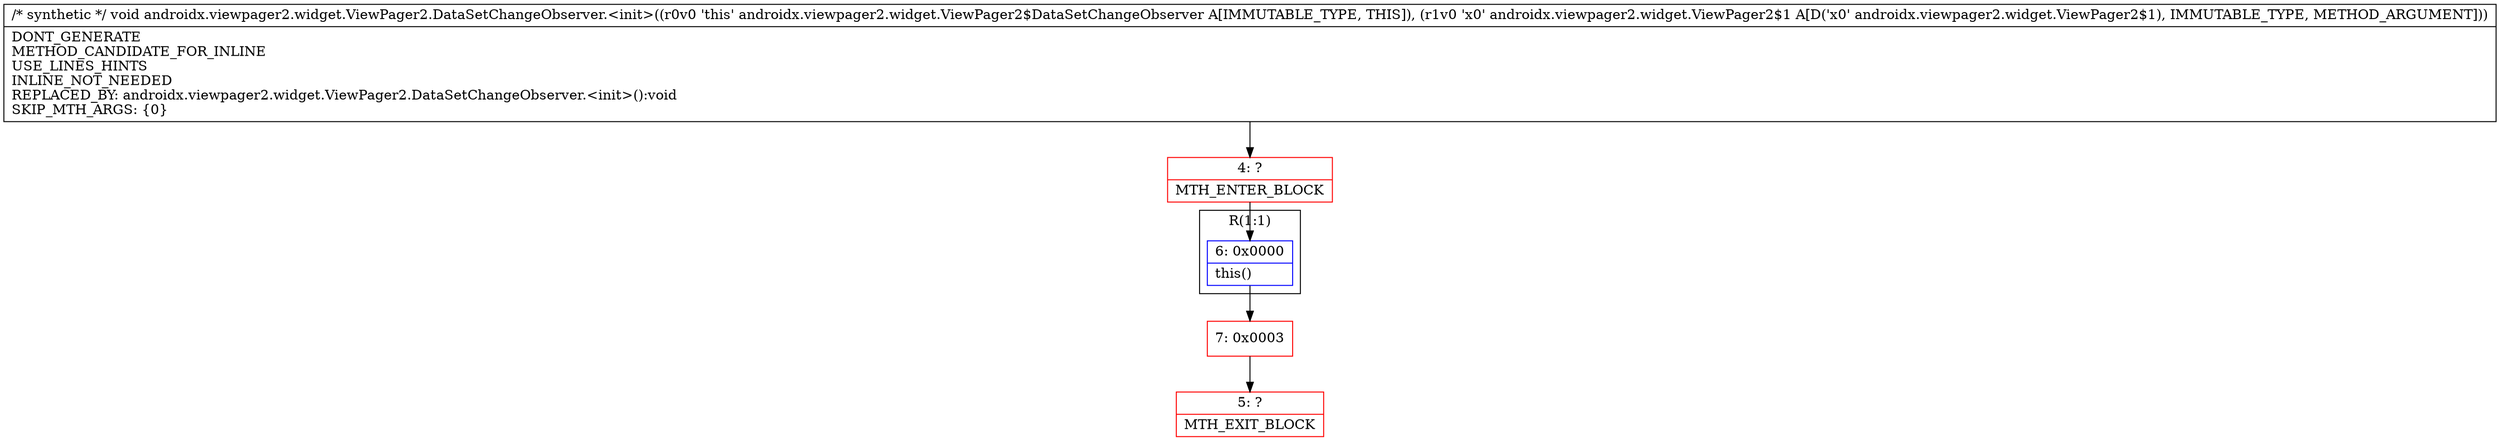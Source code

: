 digraph "CFG forandroidx.viewpager2.widget.ViewPager2.DataSetChangeObserver.\<init\>(Landroidx\/viewpager2\/widget\/ViewPager2$1;)V" {
subgraph cluster_Region_1096722427 {
label = "R(1:1)";
node [shape=record,color=blue];
Node_6 [shape=record,label="{6\:\ 0x0000|this()\l}"];
}
Node_4 [shape=record,color=red,label="{4\:\ ?|MTH_ENTER_BLOCK\l}"];
Node_7 [shape=record,color=red,label="{7\:\ 0x0003}"];
Node_5 [shape=record,color=red,label="{5\:\ ?|MTH_EXIT_BLOCK\l}"];
MethodNode[shape=record,label="{\/* synthetic *\/ void androidx.viewpager2.widget.ViewPager2.DataSetChangeObserver.\<init\>((r0v0 'this' androidx.viewpager2.widget.ViewPager2$DataSetChangeObserver A[IMMUTABLE_TYPE, THIS]), (r1v0 'x0' androidx.viewpager2.widget.ViewPager2$1 A[D('x0' androidx.viewpager2.widget.ViewPager2$1), IMMUTABLE_TYPE, METHOD_ARGUMENT]))  | DONT_GENERATE\lMETHOD_CANDIDATE_FOR_INLINE\lUSE_LINES_HINTS\lINLINE_NOT_NEEDED\lREPLACED_BY: androidx.viewpager2.widget.ViewPager2.DataSetChangeObserver.\<init\>():void\lSKIP_MTH_ARGS: \{0\}\l}"];
MethodNode -> Node_4;Node_6 -> Node_7;
Node_4 -> Node_6;
Node_7 -> Node_5;
}

